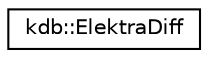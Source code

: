 digraph "Graphical Class Hierarchy"
{
 // LATEX_PDF_SIZE
  edge [fontname="Helvetica",fontsize="10",labelfontname="Helvetica",labelfontsize="10"];
  node [fontname="Helvetica",fontsize="10",shape=record];
  rankdir="LR";
  Node0 [label="kdb::ElektraDiff",height=0.2,width=0.4,color="black", fillcolor="white", style="filled",URL="$classkdb_1_1ElektraDiff.html",tooltip="This class is a wrapper around the ElektraDiff C struct."];
}
